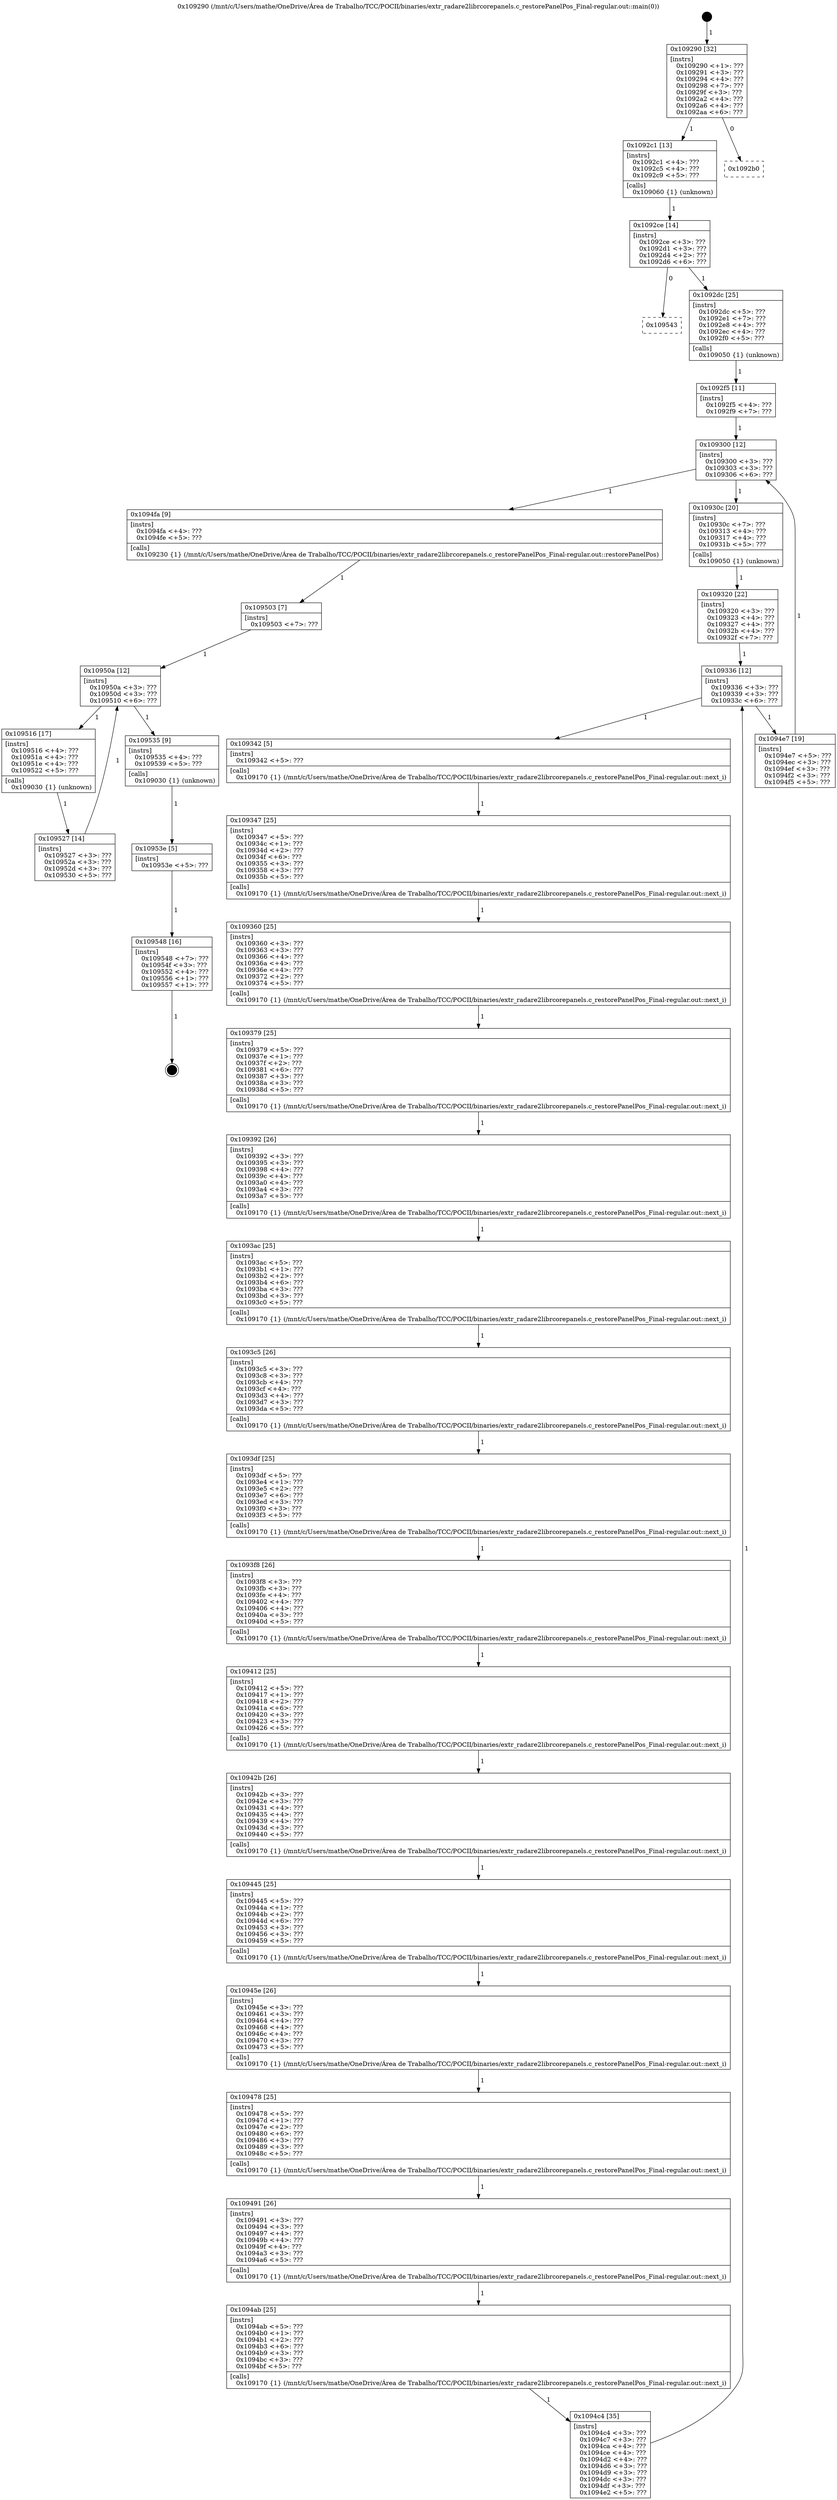 digraph "0x109290" {
  label = "0x109290 (/mnt/c/Users/mathe/OneDrive/Área de Trabalho/TCC/POCII/binaries/extr_radare2librcorepanels.c_restorePanelPos_Final-regular.out::main(0))"
  labelloc = "t"
  node[shape=record]

  Entry [label="",width=0.3,height=0.3,shape=circle,fillcolor=black,style=filled]
  "0x109290" [label="{
     0x109290 [32]\l
     | [instrs]\l
     &nbsp;&nbsp;0x109290 \<+1\>: ???\l
     &nbsp;&nbsp;0x109291 \<+3\>: ???\l
     &nbsp;&nbsp;0x109294 \<+4\>: ???\l
     &nbsp;&nbsp;0x109298 \<+7\>: ???\l
     &nbsp;&nbsp;0x10929f \<+3\>: ???\l
     &nbsp;&nbsp;0x1092a2 \<+4\>: ???\l
     &nbsp;&nbsp;0x1092a6 \<+4\>: ???\l
     &nbsp;&nbsp;0x1092aa \<+6\>: ???\l
  }"]
  "0x1092c1" [label="{
     0x1092c1 [13]\l
     | [instrs]\l
     &nbsp;&nbsp;0x1092c1 \<+4\>: ???\l
     &nbsp;&nbsp;0x1092c5 \<+4\>: ???\l
     &nbsp;&nbsp;0x1092c9 \<+5\>: ???\l
     | [calls]\l
     &nbsp;&nbsp;0x109060 \{1\} (unknown)\l
  }"]
  "0x1092b0" [label="{
     0x1092b0\l
  }", style=dashed]
  "0x1092ce" [label="{
     0x1092ce [14]\l
     | [instrs]\l
     &nbsp;&nbsp;0x1092ce \<+3\>: ???\l
     &nbsp;&nbsp;0x1092d1 \<+3\>: ???\l
     &nbsp;&nbsp;0x1092d4 \<+2\>: ???\l
     &nbsp;&nbsp;0x1092d6 \<+6\>: ???\l
  }"]
  "0x109543" [label="{
     0x109543\l
  }", style=dashed]
  "0x1092dc" [label="{
     0x1092dc [25]\l
     | [instrs]\l
     &nbsp;&nbsp;0x1092dc \<+5\>: ???\l
     &nbsp;&nbsp;0x1092e1 \<+7\>: ???\l
     &nbsp;&nbsp;0x1092e8 \<+4\>: ???\l
     &nbsp;&nbsp;0x1092ec \<+4\>: ???\l
     &nbsp;&nbsp;0x1092f0 \<+5\>: ???\l
     | [calls]\l
     &nbsp;&nbsp;0x109050 \{1\} (unknown)\l
  }"]
  Exit [label="",width=0.3,height=0.3,shape=circle,fillcolor=black,style=filled,peripheries=2]
  "0x109300" [label="{
     0x109300 [12]\l
     | [instrs]\l
     &nbsp;&nbsp;0x109300 \<+3\>: ???\l
     &nbsp;&nbsp;0x109303 \<+3\>: ???\l
     &nbsp;&nbsp;0x109306 \<+6\>: ???\l
  }"]
  "0x1094fa" [label="{
     0x1094fa [9]\l
     | [instrs]\l
     &nbsp;&nbsp;0x1094fa \<+4\>: ???\l
     &nbsp;&nbsp;0x1094fe \<+5\>: ???\l
     | [calls]\l
     &nbsp;&nbsp;0x109230 \{1\} (/mnt/c/Users/mathe/OneDrive/Área de Trabalho/TCC/POCII/binaries/extr_radare2librcorepanels.c_restorePanelPos_Final-regular.out::restorePanelPos)\l
  }"]
  "0x10930c" [label="{
     0x10930c [20]\l
     | [instrs]\l
     &nbsp;&nbsp;0x10930c \<+7\>: ???\l
     &nbsp;&nbsp;0x109313 \<+4\>: ???\l
     &nbsp;&nbsp;0x109317 \<+4\>: ???\l
     &nbsp;&nbsp;0x10931b \<+5\>: ???\l
     | [calls]\l
     &nbsp;&nbsp;0x109050 \{1\} (unknown)\l
  }"]
  "0x109336" [label="{
     0x109336 [12]\l
     | [instrs]\l
     &nbsp;&nbsp;0x109336 \<+3\>: ???\l
     &nbsp;&nbsp;0x109339 \<+3\>: ???\l
     &nbsp;&nbsp;0x10933c \<+6\>: ???\l
  }"]
  "0x1094e7" [label="{
     0x1094e7 [19]\l
     | [instrs]\l
     &nbsp;&nbsp;0x1094e7 \<+5\>: ???\l
     &nbsp;&nbsp;0x1094ec \<+3\>: ???\l
     &nbsp;&nbsp;0x1094ef \<+3\>: ???\l
     &nbsp;&nbsp;0x1094f2 \<+3\>: ???\l
     &nbsp;&nbsp;0x1094f5 \<+5\>: ???\l
  }"]
  "0x109342" [label="{
     0x109342 [5]\l
     | [instrs]\l
     &nbsp;&nbsp;0x109342 \<+5\>: ???\l
     | [calls]\l
     &nbsp;&nbsp;0x109170 \{1\} (/mnt/c/Users/mathe/OneDrive/Área de Trabalho/TCC/POCII/binaries/extr_radare2librcorepanels.c_restorePanelPos_Final-regular.out::next_i)\l
  }"]
  "0x109347" [label="{
     0x109347 [25]\l
     | [instrs]\l
     &nbsp;&nbsp;0x109347 \<+5\>: ???\l
     &nbsp;&nbsp;0x10934c \<+1\>: ???\l
     &nbsp;&nbsp;0x10934d \<+2\>: ???\l
     &nbsp;&nbsp;0x10934f \<+6\>: ???\l
     &nbsp;&nbsp;0x109355 \<+3\>: ???\l
     &nbsp;&nbsp;0x109358 \<+3\>: ???\l
     &nbsp;&nbsp;0x10935b \<+5\>: ???\l
     | [calls]\l
     &nbsp;&nbsp;0x109170 \{1\} (/mnt/c/Users/mathe/OneDrive/Área de Trabalho/TCC/POCII/binaries/extr_radare2librcorepanels.c_restorePanelPos_Final-regular.out::next_i)\l
  }"]
  "0x109360" [label="{
     0x109360 [25]\l
     | [instrs]\l
     &nbsp;&nbsp;0x109360 \<+3\>: ???\l
     &nbsp;&nbsp;0x109363 \<+3\>: ???\l
     &nbsp;&nbsp;0x109366 \<+4\>: ???\l
     &nbsp;&nbsp;0x10936a \<+4\>: ???\l
     &nbsp;&nbsp;0x10936e \<+4\>: ???\l
     &nbsp;&nbsp;0x109372 \<+2\>: ???\l
     &nbsp;&nbsp;0x109374 \<+5\>: ???\l
     | [calls]\l
     &nbsp;&nbsp;0x109170 \{1\} (/mnt/c/Users/mathe/OneDrive/Área de Trabalho/TCC/POCII/binaries/extr_radare2librcorepanels.c_restorePanelPos_Final-regular.out::next_i)\l
  }"]
  "0x109379" [label="{
     0x109379 [25]\l
     | [instrs]\l
     &nbsp;&nbsp;0x109379 \<+5\>: ???\l
     &nbsp;&nbsp;0x10937e \<+1\>: ???\l
     &nbsp;&nbsp;0x10937f \<+2\>: ???\l
     &nbsp;&nbsp;0x109381 \<+6\>: ???\l
     &nbsp;&nbsp;0x109387 \<+3\>: ???\l
     &nbsp;&nbsp;0x10938a \<+3\>: ???\l
     &nbsp;&nbsp;0x10938d \<+5\>: ???\l
     | [calls]\l
     &nbsp;&nbsp;0x109170 \{1\} (/mnt/c/Users/mathe/OneDrive/Área de Trabalho/TCC/POCII/binaries/extr_radare2librcorepanels.c_restorePanelPos_Final-regular.out::next_i)\l
  }"]
  "0x109392" [label="{
     0x109392 [26]\l
     | [instrs]\l
     &nbsp;&nbsp;0x109392 \<+3\>: ???\l
     &nbsp;&nbsp;0x109395 \<+3\>: ???\l
     &nbsp;&nbsp;0x109398 \<+4\>: ???\l
     &nbsp;&nbsp;0x10939c \<+4\>: ???\l
     &nbsp;&nbsp;0x1093a0 \<+4\>: ???\l
     &nbsp;&nbsp;0x1093a4 \<+3\>: ???\l
     &nbsp;&nbsp;0x1093a7 \<+5\>: ???\l
     | [calls]\l
     &nbsp;&nbsp;0x109170 \{1\} (/mnt/c/Users/mathe/OneDrive/Área de Trabalho/TCC/POCII/binaries/extr_radare2librcorepanels.c_restorePanelPos_Final-regular.out::next_i)\l
  }"]
  "0x1093ac" [label="{
     0x1093ac [25]\l
     | [instrs]\l
     &nbsp;&nbsp;0x1093ac \<+5\>: ???\l
     &nbsp;&nbsp;0x1093b1 \<+1\>: ???\l
     &nbsp;&nbsp;0x1093b2 \<+2\>: ???\l
     &nbsp;&nbsp;0x1093b4 \<+6\>: ???\l
     &nbsp;&nbsp;0x1093ba \<+3\>: ???\l
     &nbsp;&nbsp;0x1093bd \<+3\>: ???\l
     &nbsp;&nbsp;0x1093c0 \<+5\>: ???\l
     | [calls]\l
     &nbsp;&nbsp;0x109170 \{1\} (/mnt/c/Users/mathe/OneDrive/Área de Trabalho/TCC/POCII/binaries/extr_radare2librcorepanels.c_restorePanelPos_Final-regular.out::next_i)\l
  }"]
  "0x1093c5" [label="{
     0x1093c5 [26]\l
     | [instrs]\l
     &nbsp;&nbsp;0x1093c5 \<+3\>: ???\l
     &nbsp;&nbsp;0x1093c8 \<+3\>: ???\l
     &nbsp;&nbsp;0x1093cb \<+4\>: ???\l
     &nbsp;&nbsp;0x1093cf \<+4\>: ???\l
     &nbsp;&nbsp;0x1093d3 \<+4\>: ???\l
     &nbsp;&nbsp;0x1093d7 \<+3\>: ???\l
     &nbsp;&nbsp;0x1093da \<+5\>: ???\l
     | [calls]\l
     &nbsp;&nbsp;0x109170 \{1\} (/mnt/c/Users/mathe/OneDrive/Área de Trabalho/TCC/POCII/binaries/extr_radare2librcorepanels.c_restorePanelPos_Final-regular.out::next_i)\l
  }"]
  "0x1093df" [label="{
     0x1093df [25]\l
     | [instrs]\l
     &nbsp;&nbsp;0x1093df \<+5\>: ???\l
     &nbsp;&nbsp;0x1093e4 \<+1\>: ???\l
     &nbsp;&nbsp;0x1093e5 \<+2\>: ???\l
     &nbsp;&nbsp;0x1093e7 \<+6\>: ???\l
     &nbsp;&nbsp;0x1093ed \<+3\>: ???\l
     &nbsp;&nbsp;0x1093f0 \<+3\>: ???\l
     &nbsp;&nbsp;0x1093f3 \<+5\>: ???\l
     | [calls]\l
     &nbsp;&nbsp;0x109170 \{1\} (/mnt/c/Users/mathe/OneDrive/Área de Trabalho/TCC/POCII/binaries/extr_radare2librcorepanels.c_restorePanelPos_Final-regular.out::next_i)\l
  }"]
  "0x1093f8" [label="{
     0x1093f8 [26]\l
     | [instrs]\l
     &nbsp;&nbsp;0x1093f8 \<+3\>: ???\l
     &nbsp;&nbsp;0x1093fb \<+3\>: ???\l
     &nbsp;&nbsp;0x1093fe \<+4\>: ???\l
     &nbsp;&nbsp;0x109402 \<+4\>: ???\l
     &nbsp;&nbsp;0x109406 \<+4\>: ???\l
     &nbsp;&nbsp;0x10940a \<+3\>: ???\l
     &nbsp;&nbsp;0x10940d \<+5\>: ???\l
     | [calls]\l
     &nbsp;&nbsp;0x109170 \{1\} (/mnt/c/Users/mathe/OneDrive/Área de Trabalho/TCC/POCII/binaries/extr_radare2librcorepanels.c_restorePanelPos_Final-regular.out::next_i)\l
  }"]
  "0x109412" [label="{
     0x109412 [25]\l
     | [instrs]\l
     &nbsp;&nbsp;0x109412 \<+5\>: ???\l
     &nbsp;&nbsp;0x109417 \<+1\>: ???\l
     &nbsp;&nbsp;0x109418 \<+2\>: ???\l
     &nbsp;&nbsp;0x10941a \<+6\>: ???\l
     &nbsp;&nbsp;0x109420 \<+3\>: ???\l
     &nbsp;&nbsp;0x109423 \<+3\>: ???\l
     &nbsp;&nbsp;0x109426 \<+5\>: ???\l
     | [calls]\l
     &nbsp;&nbsp;0x109170 \{1\} (/mnt/c/Users/mathe/OneDrive/Área de Trabalho/TCC/POCII/binaries/extr_radare2librcorepanels.c_restorePanelPos_Final-regular.out::next_i)\l
  }"]
  "0x10942b" [label="{
     0x10942b [26]\l
     | [instrs]\l
     &nbsp;&nbsp;0x10942b \<+3\>: ???\l
     &nbsp;&nbsp;0x10942e \<+3\>: ???\l
     &nbsp;&nbsp;0x109431 \<+4\>: ???\l
     &nbsp;&nbsp;0x109435 \<+4\>: ???\l
     &nbsp;&nbsp;0x109439 \<+4\>: ???\l
     &nbsp;&nbsp;0x10943d \<+3\>: ???\l
     &nbsp;&nbsp;0x109440 \<+5\>: ???\l
     | [calls]\l
     &nbsp;&nbsp;0x109170 \{1\} (/mnt/c/Users/mathe/OneDrive/Área de Trabalho/TCC/POCII/binaries/extr_radare2librcorepanels.c_restorePanelPos_Final-regular.out::next_i)\l
  }"]
  "0x109445" [label="{
     0x109445 [25]\l
     | [instrs]\l
     &nbsp;&nbsp;0x109445 \<+5\>: ???\l
     &nbsp;&nbsp;0x10944a \<+1\>: ???\l
     &nbsp;&nbsp;0x10944b \<+2\>: ???\l
     &nbsp;&nbsp;0x10944d \<+6\>: ???\l
     &nbsp;&nbsp;0x109453 \<+3\>: ???\l
     &nbsp;&nbsp;0x109456 \<+3\>: ???\l
     &nbsp;&nbsp;0x109459 \<+5\>: ???\l
     | [calls]\l
     &nbsp;&nbsp;0x109170 \{1\} (/mnt/c/Users/mathe/OneDrive/Área de Trabalho/TCC/POCII/binaries/extr_radare2librcorepanels.c_restorePanelPos_Final-regular.out::next_i)\l
  }"]
  "0x10945e" [label="{
     0x10945e [26]\l
     | [instrs]\l
     &nbsp;&nbsp;0x10945e \<+3\>: ???\l
     &nbsp;&nbsp;0x109461 \<+3\>: ???\l
     &nbsp;&nbsp;0x109464 \<+4\>: ???\l
     &nbsp;&nbsp;0x109468 \<+4\>: ???\l
     &nbsp;&nbsp;0x10946c \<+4\>: ???\l
     &nbsp;&nbsp;0x109470 \<+3\>: ???\l
     &nbsp;&nbsp;0x109473 \<+5\>: ???\l
     | [calls]\l
     &nbsp;&nbsp;0x109170 \{1\} (/mnt/c/Users/mathe/OneDrive/Área de Trabalho/TCC/POCII/binaries/extr_radare2librcorepanels.c_restorePanelPos_Final-regular.out::next_i)\l
  }"]
  "0x109478" [label="{
     0x109478 [25]\l
     | [instrs]\l
     &nbsp;&nbsp;0x109478 \<+5\>: ???\l
     &nbsp;&nbsp;0x10947d \<+1\>: ???\l
     &nbsp;&nbsp;0x10947e \<+2\>: ???\l
     &nbsp;&nbsp;0x109480 \<+6\>: ???\l
     &nbsp;&nbsp;0x109486 \<+3\>: ???\l
     &nbsp;&nbsp;0x109489 \<+3\>: ???\l
     &nbsp;&nbsp;0x10948c \<+5\>: ???\l
     | [calls]\l
     &nbsp;&nbsp;0x109170 \{1\} (/mnt/c/Users/mathe/OneDrive/Área de Trabalho/TCC/POCII/binaries/extr_radare2librcorepanels.c_restorePanelPos_Final-regular.out::next_i)\l
  }"]
  "0x109491" [label="{
     0x109491 [26]\l
     | [instrs]\l
     &nbsp;&nbsp;0x109491 \<+3\>: ???\l
     &nbsp;&nbsp;0x109494 \<+3\>: ???\l
     &nbsp;&nbsp;0x109497 \<+4\>: ???\l
     &nbsp;&nbsp;0x10949b \<+4\>: ???\l
     &nbsp;&nbsp;0x10949f \<+4\>: ???\l
     &nbsp;&nbsp;0x1094a3 \<+3\>: ???\l
     &nbsp;&nbsp;0x1094a6 \<+5\>: ???\l
     | [calls]\l
     &nbsp;&nbsp;0x109170 \{1\} (/mnt/c/Users/mathe/OneDrive/Área de Trabalho/TCC/POCII/binaries/extr_radare2librcorepanels.c_restorePanelPos_Final-regular.out::next_i)\l
  }"]
  "0x1094ab" [label="{
     0x1094ab [25]\l
     | [instrs]\l
     &nbsp;&nbsp;0x1094ab \<+5\>: ???\l
     &nbsp;&nbsp;0x1094b0 \<+1\>: ???\l
     &nbsp;&nbsp;0x1094b1 \<+2\>: ???\l
     &nbsp;&nbsp;0x1094b3 \<+6\>: ???\l
     &nbsp;&nbsp;0x1094b9 \<+3\>: ???\l
     &nbsp;&nbsp;0x1094bc \<+3\>: ???\l
     &nbsp;&nbsp;0x1094bf \<+5\>: ???\l
     | [calls]\l
     &nbsp;&nbsp;0x109170 \{1\} (/mnt/c/Users/mathe/OneDrive/Área de Trabalho/TCC/POCII/binaries/extr_radare2librcorepanels.c_restorePanelPos_Final-regular.out::next_i)\l
  }"]
  "0x1094c4" [label="{
     0x1094c4 [35]\l
     | [instrs]\l
     &nbsp;&nbsp;0x1094c4 \<+3\>: ???\l
     &nbsp;&nbsp;0x1094c7 \<+3\>: ???\l
     &nbsp;&nbsp;0x1094ca \<+4\>: ???\l
     &nbsp;&nbsp;0x1094ce \<+4\>: ???\l
     &nbsp;&nbsp;0x1094d2 \<+4\>: ???\l
     &nbsp;&nbsp;0x1094d6 \<+3\>: ???\l
     &nbsp;&nbsp;0x1094d9 \<+3\>: ???\l
     &nbsp;&nbsp;0x1094dc \<+3\>: ???\l
     &nbsp;&nbsp;0x1094df \<+3\>: ???\l
     &nbsp;&nbsp;0x1094e2 \<+5\>: ???\l
  }"]
  "0x109320" [label="{
     0x109320 [22]\l
     | [instrs]\l
     &nbsp;&nbsp;0x109320 \<+3\>: ???\l
     &nbsp;&nbsp;0x109323 \<+4\>: ???\l
     &nbsp;&nbsp;0x109327 \<+4\>: ???\l
     &nbsp;&nbsp;0x10932b \<+4\>: ???\l
     &nbsp;&nbsp;0x10932f \<+7\>: ???\l
  }"]
  "0x109548" [label="{
     0x109548 [16]\l
     | [instrs]\l
     &nbsp;&nbsp;0x109548 \<+7\>: ???\l
     &nbsp;&nbsp;0x10954f \<+3\>: ???\l
     &nbsp;&nbsp;0x109552 \<+4\>: ???\l
     &nbsp;&nbsp;0x109556 \<+1\>: ???\l
     &nbsp;&nbsp;0x109557 \<+1\>: ???\l
  }"]
  "0x1092f5" [label="{
     0x1092f5 [11]\l
     | [instrs]\l
     &nbsp;&nbsp;0x1092f5 \<+4\>: ???\l
     &nbsp;&nbsp;0x1092f9 \<+7\>: ???\l
  }"]
  "0x10950a" [label="{
     0x10950a [12]\l
     | [instrs]\l
     &nbsp;&nbsp;0x10950a \<+3\>: ???\l
     &nbsp;&nbsp;0x10950d \<+3\>: ???\l
     &nbsp;&nbsp;0x109510 \<+6\>: ???\l
  }"]
  "0x109535" [label="{
     0x109535 [9]\l
     | [instrs]\l
     &nbsp;&nbsp;0x109535 \<+4\>: ???\l
     &nbsp;&nbsp;0x109539 \<+5\>: ???\l
     | [calls]\l
     &nbsp;&nbsp;0x109030 \{1\} (unknown)\l
  }"]
  "0x109516" [label="{
     0x109516 [17]\l
     | [instrs]\l
     &nbsp;&nbsp;0x109516 \<+4\>: ???\l
     &nbsp;&nbsp;0x10951a \<+4\>: ???\l
     &nbsp;&nbsp;0x10951e \<+4\>: ???\l
     &nbsp;&nbsp;0x109522 \<+5\>: ???\l
     | [calls]\l
     &nbsp;&nbsp;0x109030 \{1\} (unknown)\l
  }"]
  "0x109527" [label="{
     0x109527 [14]\l
     | [instrs]\l
     &nbsp;&nbsp;0x109527 \<+3\>: ???\l
     &nbsp;&nbsp;0x10952a \<+3\>: ???\l
     &nbsp;&nbsp;0x10952d \<+3\>: ???\l
     &nbsp;&nbsp;0x109530 \<+5\>: ???\l
  }"]
  "0x109503" [label="{
     0x109503 [7]\l
     | [instrs]\l
     &nbsp;&nbsp;0x109503 \<+7\>: ???\l
  }"]
  "0x10953e" [label="{
     0x10953e [5]\l
     | [instrs]\l
     &nbsp;&nbsp;0x10953e \<+5\>: ???\l
  }"]
  Entry -> "0x109290" [label=" 1"]
  "0x109290" -> "0x1092c1" [label=" 1"]
  "0x109290" -> "0x1092b0" [label=" 0"]
  "0x1092c1" -> "0x1092ce" [label=" 1"]
  "0x1092ce" -> "0x109543" [label=" 0"]
  "0x1092ce" -> "0x1092dc" [label=" 1"]
  "0x109548" -> Exit [label=" 1"]
  "0x1092dc" -> "0x1092f5" [label=" 1"]
  "0x109300" -> "0x1094fa" [label=" 1"]
  "0x109300" -> "0x10930c" [label=" 1"]
  "0x10930c" -> "0x109320" [label=" 1"]
  "0x109336" -> "0x1094e7" [label=" 1"]
  "0x109336" -> "0x109342" [label=" 1"]
  "0x109342" -> "0x109347" [label=" 1"]
  "0x109347" -> "0x109360" [label=" 1"]
  "0x109360" -> "0x109379" [label=" 1"]
  "0x109379" -> "0x109392" [label=" 1"]
  "0x109392" -> "0x1093ac" [label=" 1"]
  "0x1093ac" -> "0x1093c5" [label=" 1"]
  "0x1093c5" -> "0x1093df" [label=" 1"]
  "0x1093df" -> "0x1093f8" [label=" 1"]
  "0x1093f8" -> "0x109412" [label=" 1"]
  "0x109412" -> "0x10942b" [label=" 1"]
  "0x10942b" -> "0x109445" [label=" 1"]
  "0x109445" -> "0x10945e" [label=" 1"]
  "0x10945e" -> "0x109478" [label=" 1"]
  "0x109478" -> "0x109491" [label=" 1"]
  "0x109491" -> "0x1094ab" [label=" 1"]
  "0x1094ab" -> "0x1094c4" [label=" 1"]
  "0x109320" -> "0x109336" [label=" 1"]
  "0x1094c4" -> "0x109336" [label=" 1"]
  "0x10953e" -> "0x109548" [label=" 1"]
  "0x1092f5" -> "0x109300" [label=" 1"]
  "0x1094e7" -> "0x109300" [label=" 1"]
  "0x1094fa" -> "0x109503" [label=" 1"]
  "0x10950a" -> "0x109535" [label=" 1"]
  "0x10950a" -> "0x109516" [label=" 1"]
  "0x109516" -> "0x109527" [label=" 1"]
  "0x109503" -> "0x10950a" [label=" 1"]
  "0x109527" -> "0x10950a" [label=" 1"]
  "0x109535" -> "0x10953e" [label=" 1"]
}
